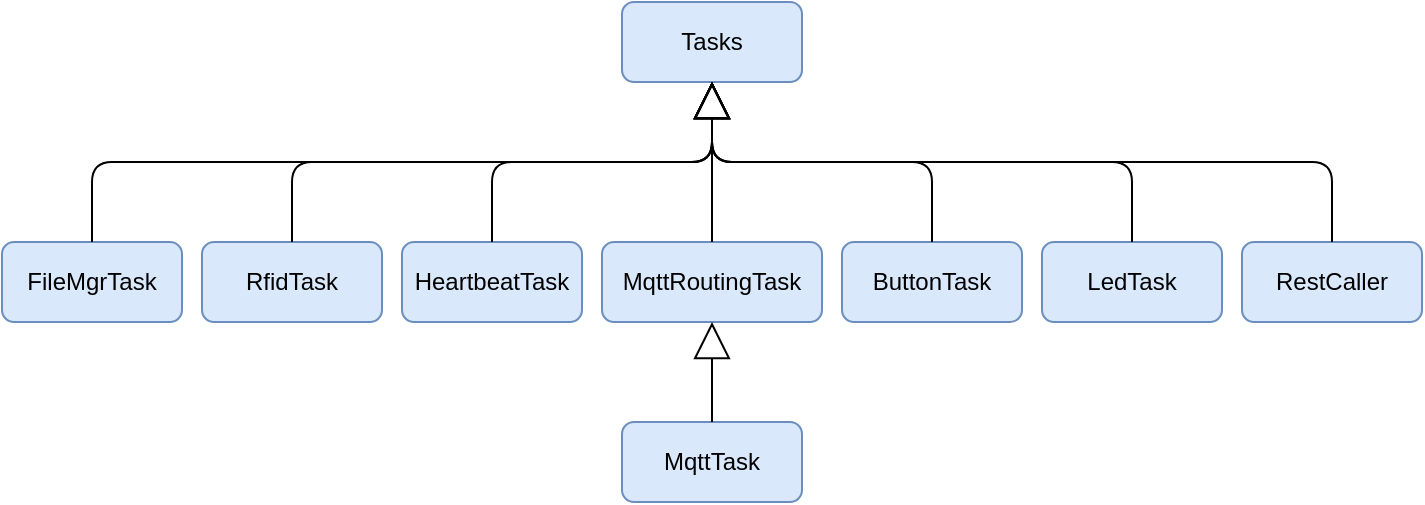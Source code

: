 <mxfile version="12.2.4" pages="1"><diagram id="9ZGphTBdlp2GHHIdH_-Z" name="Page-1"><mxGraphModel dx="950" dy="1112" grid="1" gridSize="10" guides="1" tooltips="1" connect="1" arrows="1" fold="1" page="1" pageScale="1" pageWidth="850" pageHeight="1100" math="0" shadow="0"><root><mxCell id="0"/><mxCell id="1" parent="0"/><mxCell id="4" value="Tasks" style="rounded=1;whiteSpace=wrap;html=1;fillColor=#dae8fc;strokeColor=#6c8ebf;" parent="1" vertex="1"><mxGeometry x="390" y="270" width="90" height="40" as="geometry"/></mxCell><mxCell id="11" value="HeartbeatTask" style="rounded=1;whiteSpace=wrap;html=1;fillColor=#dae8fc;strokeColor=#6c8ebf;" parent="1" vertex="1"><mxGeometry x="280" y="390" width="90" height="40" as="geometry"/></mxCell><mxCell id="12" value="MqttRoutingTask" style="rounded=1;whiteSpace=wrap;html=1;fillColor=#dae8fc;strokeColor=#6c8ebf;" parent="1" vertex="1"><mxGeometry x="380" y="390" width="110" height="40" as="geometry"/></mxCell><mxCell id="13" value="RfidTask" style="rounded=1;whiteSpace=wrap;html=1;fillColor=#dae8fc;strokeColor=#6c8ebf;" parent="1" vertex="1"><mxGeometry x="180" y="390" width="90" height="40" as="geometry"/></mxCell><mxCell id="14" value="ButtonTask" style="rounded=1;whiteSpace=wrap;html=1;fillColor=#dae8fc;strokeColor=#6c8ebf;" parent="1" vertex="1"><mxGeometry x="500" y="390" width="90" height="40" as="geometry"/></mxCell><mxCell id="15" value="LedTask" style="rounded=1;whiteSpace=wrap;html=1;fillColor=#dae8fc;strokeColor=#6c8ebf;" parent="1" vertex="1"><mxGeometry x="600" y="390" width="90" height="40" as="geometry"/></mxCell><mxCell id="16" value="FileMgrTask" style="rounded=1;whiteSpace=wrap;html=1;fillColor=#dae8fc;strokeColor=#6c8ebf;" parent="1" vertex="1"><mxGeometry x="80" y="390" width="90" height="40" as="geometry"/></mxCell><mxCell id="45" value="" style="endArrow=block;endSize=16;endFill=0;html=1;edgeStyle=orthogonalEdgeStyle;exitX=0.5;exitY=0;exitDx=0;exitDy=0;" parent="1" source="16" target="4" edge="1"><mxGeometry width="160" relative="1" as="geometry"><mxPoint x="180" y="530" as="sourcePoint"/><mxPoint x="340" y="530" as="targetPoint"/></mxGeometry></mxCell><mxCell id="47" value="" style="endArrow=block;endSize=16;endFill=0;html=1;edgeStyle=orthogonalEdgeStyle;exitX=0.5;exitY=0;exitDx=0;exitDy=0;" parent="1" source="13" target="4" edge="1"><mxGeometry width="160" relative="1" as="geometry"><mxPoint x="135" y="400" as="sourcePoint"/><mxPoint x="395" y="320" as="targetPoint"/></mxGeometry></mxCell><mxCell id="50" value="" style="endArrow=block;endSize=16;endFill=0;html=1;edgeStyle=orthogonalEdgeStyle;exitX=0.5;exitY=0;exitDx=0;exitDy=0;" parent="1" source="11" target="4" edge="1"><mxGeometry width="160" relative="1" as="geometry"><mxPoint x="165" y="430" as="sourcePoint"/><mxPoint x="425" y="350" as="targetPoint"/></mxGeometry></mxCell><mxCell id="51" value="" style="endArrow=block;endSize=16;endFill=0;html=1;edgeStyle=orthogonalEdgeStyle;" parent="1" source="12" target="4" edge="1"><mxGeometry width="160" relative="1" as="geometry"><mxPoint x="175" y="440" as="sourcePoint"/><mxPoint x="435" y="360" as="targetPoint"/></mxGeometry></mxCell><mxCell id="52" value="" style="endArrow=block;endSize=16;endFill=0;html=1;edgeStyle=orthogonalEdgeStyle;exitX=0.5;exitY=0;exitDx=0;exitDy=0;" parent="1" source="14" target="4" edge="1"><mxGeometry width="160" relative="1" as="geometry"><mxPoint x="185" y="450" as="sourcePoint"/><mxPoint x="445" y="370" as="targetPoint"/></mxGeometry></mxCell><mxCell id="53" value="" style="endArrow=block;endSize=16;endFill=0;html=1;edgeStyle=orthogonalEdgeStyle;exitX=0.5;exitY=0;exitDx=0;exitDy=0;" parent="1" source="15" target="4" edge="1"><mxGeometry width="160" relative="1" as="geometry"><mxPoint x="195" y="460" as="sourcePoint"/><mxPoint x="390" y="310" as="targetPoint"/></mxGeometry></mxCell><mxCell id="54" value="MqttTask" style="rounded=1;whiteSpace=wrap;html=1;fillColor=#dae8fc;strokeColor=#6c8ebf;" parent="1" vertex="1"><mxGeometry x="390" y="480" width="90" height="40" as="geometry"/></mxCell><mxCell id="55" value="" style="endArrow=block;endSize=16;endFill=0;html=1;edgeStyle=orthogonalEdgeStyle;" parent="1" source="54" target="12" edge="1"><mxGeometry width="160" relative="1" as="geometry"><mxPoint x="335" y="400" as="sourcePoint"/><mxPoint x="395" y="320" as="targetPoint"/></mxGeometry></mxCell><mxCell id="56" value="RestCaller" style="rounded=1;whiteSpace=wrap;html=1;fillColor=#dae8fc;strokeColor=#6c8ebf;" parent="1" vertex="1"><mxGeometry x="700" y="390" width="90" height="40" as="geometry"/></mxCell><mxCell id="57" value="" style="endArrow=block;endSize=16;endFill=0;html=1;edgeStyle=orthogonalEdgeStyle;exitX=0.5;exitY=0;exitDx=0;exitDy=0;entryX=0.5;entryY=1;entryDx=0;entryDy=0;" parent="1" source="56" target="4" edge="1"><mxGeometry width="160" relative="1" as="geometry"><mxPoint x="655" y="400" as="sourcePoint"/><mxPoint x="395" y="320" as="targetPoint"/></mxGeometry></mxCell></root></mxGraphModel></diagram></mxfile>